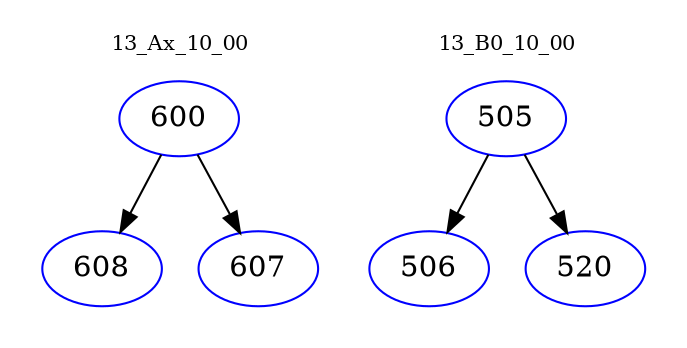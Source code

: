 digraph{
subgraph cluster_0 {
color = white
label = "13_Ax_10_00";
fontsize=10;
T0_600 [label="600", color="blue"]
T0_600 -> T0_608 [color="black"]
T0_608 [label="608", color="blue"]
T0_600 -> T0_607 [color="black"]
T0_607 [label="607", color="blue"]
}
subgraph cluster_1 {
color = white
label = "13_B0_10_00";
fontsize=10;
T1_505 [label="505", color="blue"]
T1_505 -> T1_506 [color="black"]
T1_506 [label="506", color="blue"]
T1_505 -> T1_520 [color="black"]
T1_520 [label="520", color="blue"]
}
}
